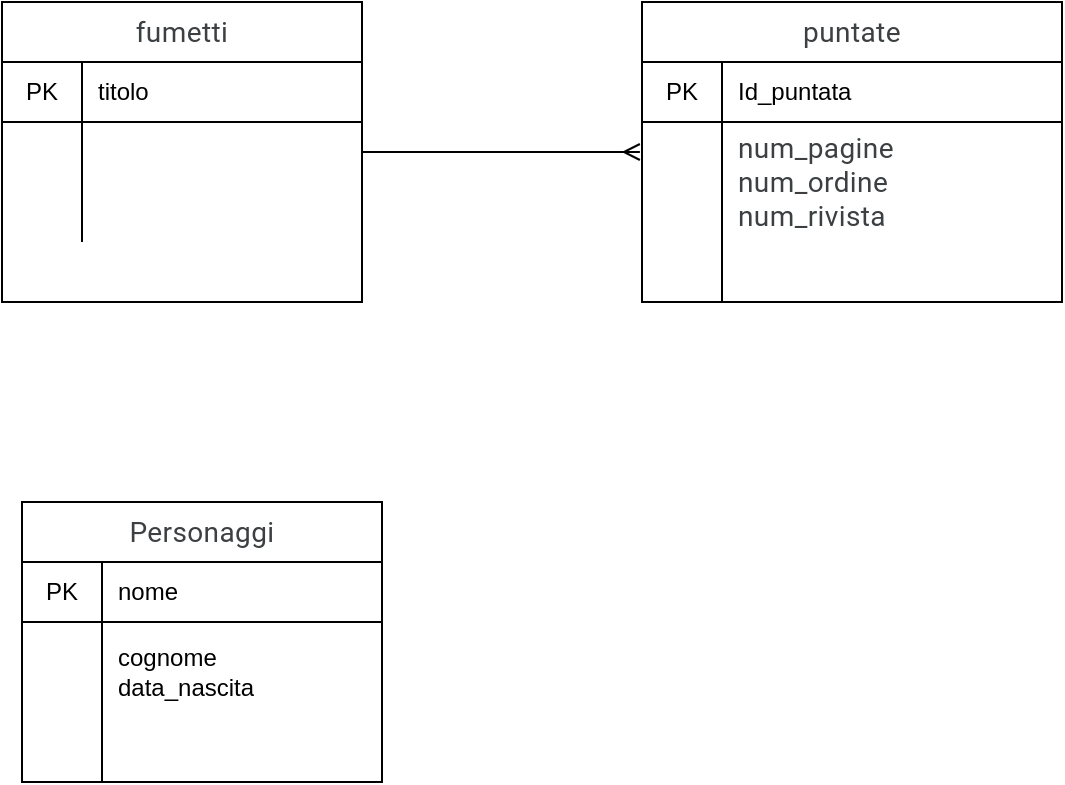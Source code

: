 <mxfile version="14.2.2" type="github">
  <diagram id="C5RBs43oDa-KdzZeNtuy" name="Page-1">
    <mxGraphModel dx="782" dy="514" grid="1" gridSize="10" guides="1" tooltips="1" connect="1" arrows="1" fold="1" page="1" pageScale="1" pageWidth="827" pageHeight="1169" math="0" shadow="0">
      <root>
        <mxCell id="WIyWlLk6GJQsqaUBKTNV-0" />
        <mxCell id="WIyWlLk6GJQsqaUBKTNV-1" parent="WIyWlLk6GJQsqaUBKTNV-0" />
        <mxCell id="xEijhBftszyp7TF83gTf-30" style="edgeStyle=orthogonalEdgeStyle;rounded=0;orthogonalLoop=1;jettySize=auto;html=1;entryX=-0.005;entryY=0.25;entryDx=0;entryDy=0;entryPerimeter=0;endArrow=ERmany;endFill=0;" edge="1" parent="WIyWlLk6GJQsqaUBKTNV-1" source="xEijhBftszyp7TF83gTf-0" target="xEijhBftszyp7TF83gTf-14">
          <mxGeometry relative="1" as="geometry" />
        </mxCell>
        <mxCell id="xEijhBftszyp7TF83gTf-0" value="&lt;span style=&quot;color: rgb(60 , 64 , 67) ; font-family: &amp;#34;roboto&amp;#34; , &amp;#34;arial&amp;#34; , sans-serif ; font-size: 14px ; font-weight: 400 ; letter-spacing: 0.2px&quot;&gt;fumetti &lt;/span&gt;" style="shape=table;html=1;whiteSpace=wrap;startSize=30;container=1;collapsible=0;childLayout=tableLayout;fixedRows=1;rowLines=0;fontStyle=1;align=center;" vertex="1" parent="WIyWlLk6GJQsqaUBKTNV-1">
          <mxGeometry x="70" y="50" width="180" height="150" as="geometry" />
        </mxCell>
        <mxCell id="xEijhBftszyp7TF83gTf-1" value="" style="shape=partialRectangle;html=1;whiteSpace=wrap;collapsible=0;dropTarget=0;pointerEvents=0;fillColor=none;top=0;left=0;bottom=1;right=0;points=[[0,0.5],[1,0.5]];portConstraint=eastwest;" vertex="1" parent="xEijhBftszyp7TF83gTf-0">
          <mxGeometry y="30" width="180" height="30" as="geometry" />
        </mxCell>
        <mxCell id="xEijhBftszyp7TF83gTf-2" value="PK" style="shape=partialRectangle;html=1;whiteSpace=wrap;connectable=0;fillColor=none;top=0;left=0;bottom=0;right=0;overflow=hidden;" vertex="1" parent="xEijhBftszyp7TF83gTf-1">
          <mxGeometry width="40" height="30" as="geometry" />
        </mxCell>
        <mxCell id="xEijhBftszyp7TF83gTf-3" value="titolo" style="shape=partialRectangle;html=1;whiteSpace=wrap;connectable=0;fillColor=none;top=0;left=0;bottom=0;right=0;align=left;spacingLeft=6;overflow=hidden;" vertex="1" parent="xEijhBftszyp7TF83gTf-1">
          <mxGeometry x="40" width="140" height="30" as="geometry" />
        </mxCell>
        <mxCell id="xEijhBftszyp7TF83gTf-4" value="" style="shape=partialRectangle;html=1;whiteSpace=wrap;collapsible=0;dropTarget=0;pointerEvents=0;fillColor=none;top=0;left=0;bottom=0;right=0;points=[[0,0.5],[1,0.5]];portConstraint=eastwest;" vertex="1" parent="xEijhBftszyp7TF83gTf-0">
          <mxGeometry y="60" width="180" height="30" as="geometry" />
        </mxCell>
        <mxCell id="xEijhBftszyp7TF83gTf-5" value="" style="shape=partialRectangle;html=1;whiteSpace=wrap;connectable=0;fillColor=none;top=0;left=0;bottom=0;right=0;overflow=hidden;" vertex="1" parent="xEijhBftszyp7TF83gTf-4">
          <mxGeometry width="40" height="30" as="geometry" />
        </mxCell>
        <mxCell id="xEijhBftszyp7TF83gTf-6" value="" style="shape=partialRectangle;html=1;whiteSpace=wrap;connectable=0;fillColor=none;top=0;left=0;bottom=0;right=0;align=left;spacingLeft=6;overflow=hidden;" vertex="1" parent="xEijhBftszyp7TF83gTf-4">
          <mxGeometry x="40" width="140" height="30" as="geometry" />
        </mxCell>
        <mxCell id="xEijhBftszyp7TF83gTf-7" value="" style="shape=partialRectangle;html=1;whiteSpace=wrap;collapsible=0;dropTarget=0;pointerEvents=0;fillColor=none;top=0;left=0;bottom=0;right=0;points=[[0,0.5],[1,0.5]];portConstraint=eastwest;" vertex="1" parent="xEijhBftszyp7TF83gTf-0">
          <mxGeometry y="90" width="180" height="30" as="geometry" />
        </mxCell>
        <mxCell id="xEijhBftszyp7TF83gTf-8" value="" style="shape=partialRectangle;html=1;whiteSpace=wrap;connectable=0;fillColor=none;top=0;left=0;bottom=0;right=0;overflow=hidden;" vertex="1" parent="xEijhBftszyp7TF83gTf-7">
          <mxGeometry width="40" height="30" as="geometry" />
        </mxCell>
        <mxCell id="xEijhBftszyp7TF83gTf-9" value="" style="shape=partialRectangle;html=1;whiteSpace=wrap;connectable=0;fillColor=none;top=0;left=0;bottom=0;right=0;align=left;spacingLeft=6;overflow=hidden;" vertex="1" parent="xEijhBftszyp7TF83gTf-7">
          <mxGeometry x="40" width="140" height="30" as="geometry" />
        </mxCell>
        <mxCell id="xEijhBftszyp7TF83gTf-10" value="&lt;span style=&quot;color: rgb(60 , 64 , 67) ; font-family: &amp;#34;roboto&amp;#34; , &amp;#34;arial&amp;#34; , sans-serif ; font-size: 14px ; font-weight: 400 ; letter-spacing: 0.2px&quot;&gt;puntate&lt;/span&gt;" style="shape=table;html=1;whiteSpace=wrap;startSize=30;container=1;collapsible=0;childLayout=tableLayout;fixedRows=1;rowLines=0;fontStyle=1;align=center;" vertex="1" parent="WIyWlLk6GJQsqaUBKTNV-1">
          <mxGeometry x="390" y="50" width="210" height="150" as="geometry" />
        </mxCell>
        <mxCell id="xEijhBftszyp7TF83gTf-11" value="" style="shape=partialRectangle;html=1;whiteSpace=wrap;collapsible=0;dropTarget=0;pointerEvents=0;fillColor=none;top=0;left=0;bottom=1;right=0;points=[[0,0.5],[1,0.5]];portConstraint=eastwest;" vertex="1" parent="xEijhBftszyp7TF83gTf-10">
          <mxGeometry y="30" width="210" height="30" as="geometry" />
        </mxCell>
        <mxCell id="xEijhBftszyp7TF83gTf-12" value="PK" style="shape=partialRectangle;html=1;whiteSpace=wrap;connectable=0;fillColor=none;top=0;left=0;bottom=0;right=0;overflow=hidden;" vertex="1" parent="xEijhBftszyp7TF83gTf-11">
          <mxGeometry width="40" height="30" as="geometry" />
        </mxCell>
        <mxCell id="xEijhBftszyp7TF83gTf-13" value="Id_puntata" style="shape=partialRectangle;html=1;whiteSpace=wrap;connectable=0;fillColor=none;top=0;left=0;bottom=0;right=0;align=left;spacingLeft=6;overflow=hidden;" vertex="1" parent="xEijhBftszyp7TF83gTf-11">
          <mxGeometry x="40" width="170" height="30" as="geometry" />
        </mxCell>
        <mxCell id="xEijhBftszyp7TF83gTf-14" value="" style="shape=partialRectangle;html=1;whiteSpace=wrap;collapsible=0;dropTarget=0;pointerEvents=0;fillColor=none;top=0;left=0;bottom=0;right=0;points=[[0,0.5],[1,0.5]];portConstraint=eastwest;" vertex="1" parent="xEijhBftszyp7TF83gTf-10">
          <mxGeometry y="60" width="210" height="60" as="geometry" />
        </mxCell>
        <mxCell id="xEijhBftszyp7TF83gTf-15" value="" style="shape=partialRectangle;html=1;whiteSpace=wrap;connectable=0;fillColor=none;top=0;left=0;bottom=0;right=0;overflow=hidden;" vertex="1" parent="xEijhBftszyp7TF83gTf-14">
          <mxGeometry width="40" height="60" as="geometry" />
        </mxCell>
        <mxCell id="xEijhBftszyp7TF83gTf-16" value="&lt;span style=&quot;color: rgb(60 , 64 , 67) ; font-family: &amp;#34;roboto&amp;#34; , &amp;#34;arial&amp;#34; , sans-serif ; font-size: 14px ; letter-spacing: 0.2px&quot;&gt; num_pagine&lt;br&gt;num_ordine&amp;nbsp;&lt;br&gt;&lt;/span&gt;&lt;span style=&quot;color: rgb(60 , 64 , 67) ; font-family: &amp;#34;roboto&amp;#34; , &amp;#34;arial&amp;#34; , sans-serif ; font-size: 14px ; letter-spacing: 0.2px&quot;&gt; num_rivista &lt;/span&gt;&lt;span style=&quot;color: rgb(60 , 64 , 67) ; font-family: &amp;#34;roboto&amp;#34; , &amp;#34;arial&amp;#34; , sans-serif ; font-size: 14px ; letter-spacing: 0.2px&quot;&gt;&lt;br&gt;&lt;/span&gt;" style="shape=partialRectangle;html=1;whiteSpace=wrap;connectable=0;fillColor=none;top=0;left=0;bottom=0;right=0;align=left;spacingLeft=6;overflow=hidden;" vertex="1" parent="xEijhBftszyp7TF83gTf-14">
          <mxGeometry x="40" width="170" height="60" as="geometry" />
        </mxCell>
        <mxCell id="xEijhBftszyp7TF83gTf-17" value="" style="shape=partialRectangle;html=1;whiteSpace=wrap;collapsible=0;dropTarget=0;pointerEvents=0;fillColor=none;top=0;left=0;bottom=0;right=0;points=[[0,0.5],[1,0.5]];portConstraint=eastwest;" vertex="1" parent="xEijhBftszyp7TF83gTf-10">
          <mxGeometry y="120" width="210" height="30" as="geometry" />
        </mxCell>
        <mxCell id="xEijhBftszyp7TF83gTf-18" value="" style="shape=partialRectangle;html=1;whiteSpace=wrap;connectable=0;fillColor=none;top=0;left=0;bottom=0;right=0;overflow=hidden;" vertex="1" parent="xEijhBftszyp7TF83gTf-17">
          <mxGeometry width="40" height="30" as="geometry" />
        </mxCell>
        <mxCell id="xEijhBftszyp7TF83gTf-19" value="" style="shape=partialRectangle;html=1;whiteSpace=wrap;connectable=0;fillColor=none;top=0;left=0;bottom=0;right=0;align=left;spacingLeft=6;overflow=hidden;" vertex="1" parent="xEijhBftszyp7TF83gTf-17">
          <mxGeometry x="40" width="170" height="30" as="geometry" />
        </mxCell>
        <mxCell id="xEijhBftszyp7TF83gTf-20" value="&lt;font color=&quot;#3c4043&quot; face=&quot;roboto, arial, sans-serif&quot;&gt;&lt;span style=&quot;font-size: 14px ; font-weight: 400 ; letter-spacing: 0.2px&quot;&gt;Personaggi&lt;/span&gt;&lt;/font&gt;" style="shape=table;html=1;whiteSpace=wrap;startSize=30;container=1;collapsible=0;childLayout=tableLayout;fixedRows=1;rowLines=0;fontStyle=1;align=center;" vertex="1" parent="WIyWlLk6GJQsqaUBKTNV-1">
          <mxGeometry x="80" y="300" width="180" height="140" as="geometry" />
        </mxCell>
        <mxCell id="xEijhBftszyp7TF83gTf-21" value="" style="shape=partialRectangle;html=1;whiteSpace=wrap;collapsible=0;dropTarget=0;pointerEvents=0;fillColor=none;top=0;left=0;bottom=1;right=0;points=[[0,0.5],[1,0.5]];portConstraint=eastwest;" vertex="1" parent="xEijhBftszyp7TF83gTf-20">
          <mxGeometry y="30" width="180" height="30" as="geometry" />
        </mxCell>
        <mxCell id="xEijhBftszyp7TF83gTf-22" value="PK" style="shape=partialRectangle;html=1;whiteSpace=wrap;connectable=0;fillColor=none;top=0;left=0;bottom=0;right=0;overflow=hidden;" vertex="1" parent="xEijhBftszyp7TF83gTf-21">
          <mxGeometry width="40" height="30" as="geometry" />
        </mxCell>
        <mxCell id="xEijhBftszyp7TF83gTf-23" value="nome" style="shape=partialRectangle;html=1;whiteSpace=wrap;connectable=0;fillColor=none;top=0;left=0;bottom=0;right=0;align=left;spacingLeft=6;overflow=hidden;" vertex="1" parent="xEijhBftszyp7TF83gTf-21">
          <mxGeometry x="40" width="140" height="30" as="geometry" />
        </mxCell>
        <mxCell id="xEijhBftszyp7TF83gTf-24" value="" style="shape=partialRectangle;html=1;whiteSpace=wrap;collapsible=0;dropTarget=0;pointerEvents=0;fillColor=none;top=0;left=0;bottom=0;right=0;points=[[0,0.5],[1,0.5]];portConstraint=eastwest;" vertex="1" parent="xEijhBftszyp7TF83gTf-20">
          <mxGeometry y="60" width="180" height="50" as="geometry" />
        </mxCell>
        <mxCell id="xEijhBftszyp7TF83gTf-25" value="" style="shape=partialRectangle;html=1;whiteSpace=wrap;connectable=0;fillColor=none;top=0;left=0;bottom=0;right=0;overflow=hidden;" vertex="1" parent="xEijhBftszyp7TF83gTf-24">
          <mxGeometry width="40" height="50" as="geometry" />
        </mxCell>
        <mxCell id="xEijhBftszyp7TF83gTf-26" value="cognome&lt;br&gt;data_nascita" style="shape=partialRectangle;html=1;whiteSpace=wrap;connectable=0;fillColor=none;top=0;left=0;bottom=0;right=0;align=left;spacingLeft=6;overflow=hidden;" vertex="1" parent="xEijhBftszyp7TF83gTf-24">
          <mxGeometry x="40" width="140" height="50" as="geometry" />
        </mxCell>
        <mxCell id="xEijhBftszyp7TF83gTf-27" value="" style="shape=partialRectangle;html=1;whiteSpace=wrap;collapsible=0;dropTarget=0;pointerEvents=0;fillColor=none;top=0;left=0;bottom=0;right=0;points=[[0,0.5],[1,0.5]];portConstraint=eastwest;" vertex="1" parent="xEijhBftszyp7TF83gTf-20">
          <mxGeometry y="110" width="180" height="30" as="geometry" />
        </mxCell>
        <mxCell id="xEijhBftszyp7TF83gTf-28" value="" style="shape=partialRectangle;html=1;whiteSpace=wrap;connectable=0;fillColor=none;top=0;left=0;bottom=0;right=0;overflow=hidden;" vertex="1" parent="xEijhBftszyp7TF83gTf-27">
          <mxGeometry width="40" height="30" as="geometry" />
        </mxCell>
        <mxCell id="xEijhBftszyp7TF83gTf-29" value="" style="shape=partialRectangle;html=1;whiteSpace=wrap;connectable=0;fillColor=none;top=0;left=0;bottom=0;right=0;align=left;spacingLeft=6;overflow=hidden;" vertex="1" parent="xEijhBftszyp7TF83gTf-27">
          <mxGeometry x="40" width="140" height="30" as="geometry" />
        </mxCell>
      </root>
    </mxGraphModel>
  </diagram>
</mxfile>

